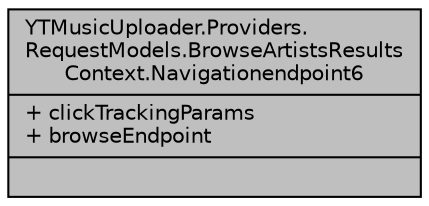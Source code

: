 digraph "YTMusicUploader.Providers.RequestModels.BrowseArtistsResultsContext.Navigationendpoint6"
{
 // LATEX_PDF_SIZE
  edge [fontname="Helvetica",fontsize="10",labelfontname="Helvetica",labelfontsize="10"];
  node [fontname="Helvetica",fontsize="10",shape=record];
  Node1 [label="{YTMusicUploader.Providers.\lRequestModels.BrowseArtistsResults\lContext.Navigationendpoint6\n|+ clickTrackingParams\l+ browseEndpoint\l|}",height=0.2,width=0.4,color="black", fillcolor="grey75", style="filled", fontcolor="black",tooltip=" "];
}
